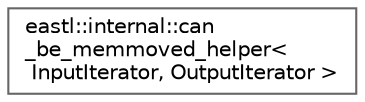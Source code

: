 digraph "类继承关系图"
{
 // LATEX_PDF_SIZE
  bgcolor="transparent";
  edge [fontname=Helvetica,fontsize=10,labelfontname=Helvetica,labelfontsize=10];
  node [fontname=Helvetica,fontsize=10,shape=box,height=0.2,width=0.4];
  rankdir="LR";
  Node0 [id="Node000000",label="eastl::internal::can\l_be_memmoved_helper\<\l InputIterator, OutputIterator \>",height=0.2,width=0.4,color="grey40", fillcolor="white", style="filled",URL="$structeastl_1_1internal_1_1can__be__memmoved__helper.html",tooltip=" "];
}
